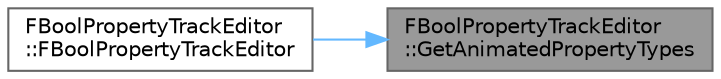 digraph "FBoolPropertyTrackEditor::GetAnimatedPropertyTypes"
{
 // INTERACTIVE_SVG=YES
 // LATEX_PDF_SIZE
  bgcolor="transparent";
  edge [fontname=Helvetica,fontsize=10,labelfontname=Helvetica,labelfontsize=10];
  node [fontname=Helvetica,fontsize=10,shape=box,height=0.2,width=0.4];
  rankdir="RL";
  Node1 [id="Node000001",label="FBoolPropertyTrackEditor\l::GetAnimatedPropertyTypes",height=0.2,width=0.4,color="gray40", fillcolor="grey60", style="filled", fontcolor="black",tooltip="Retrieve a list of all property types that this track editor animates."];
  Node1 -> Node2 [id="edge1_Node000001_Node000002",dir="back",color="steelblue1",style="solid",tooltip=" "];
  Node2 [id="Node000002",label="FBoolPropertyTrackEditor\l::FBoolPropertyTrackEditor",height=0.2,width=0.4,color="grey40", fillcolor="white", style="filled",URL="$d7/d02/classFBoolPropertyTrackEditor.html#a2fff8f8bf1a1cf2a996250f065b724f8",tooltip="Constructor."];
}
